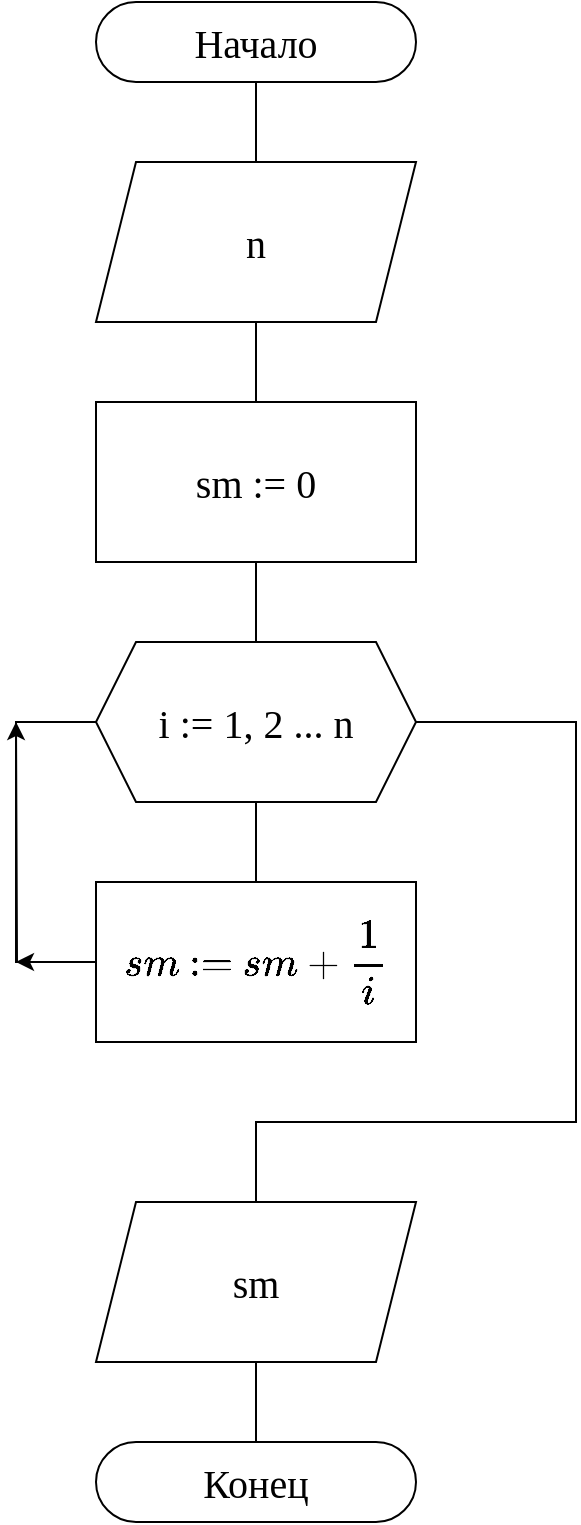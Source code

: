 <mxfile version="15.2.7" type="device"><diagram id="3d0G81-eHanSsDQdK00i" name="Страница 1"><mxGraphModel dx="1422" dy="822" grid="1" gridSize="10" guides="1" tooltips="1" connect="1" arrows="1" fold="1" page="1" pageScale="1" pageWidth="827" pageHeight="1169" math="1" shadow="0"><root><mxCell id="0"/><mxCell id="1" parent="0"/><mxCell id="MTUtTQM3wdi9k_aZPX4O-7" style="edgeStyle=orthogonalEdgeStyle;rounded=0;orthogonalLoop=1;jettySize=auto;html=1;exitX=0.5;exitY=1;exitDx=0;exitDy=0;entryX=0.5;entryY=0;entryDx=0;entryDy=0;endArrow=none;endFill=0;fontFamily=Times New Roman;fontStyle=0;fontSize=20;" parent="1" source="MTUtTQM3wdi9k_aZPX4O-1" target="MTUtTQM3wdi9k_aZPX4O-2" edge="1"><mxGeometry relative="1" as="geometry"/></mxCell><mxCell id="MTUtTQM3wdi9k_aZPX4O-1" value="Начало" style="rounded=1;whiteSpace=wrap;html=1;arcSize=50;fontFamily=Times New Roman;fontStyle=0;fontSize=20;" parent="1" vertex="1"><mxGeometry x="280" y="80" width="160" height="40" as="geometry"/></mxCell><mxCell id="MTUtTQM3wdi9k_aZPX4O-8" style="edgeStyle=orthogonalEdgeStyle;rounded=0;orthogonalLoop=1;jettySize=auto;html=1;exitX=0.5;exitY=1;exitDx=0;exitDy=0;endArrow=none;endFill=0;fontFamily=Times New Roman;fontStyle=0;fontSize=20;" parent="1" source="MTUtTQM3wdi9k_aZPX4O-2" target="MTUtTQM3wdi9k_aZPX4O-3" edge="1"><mxGeometry relative="1" as="geometry"/></mxCell><mxCell id="MTUtTQM3wdi9k_aZPX4O-2" value="n" style="shape=parallelogram;perimeter=parallelogramPerimeter;whiteSpace=wrap;html=1;fixedSize=1;fontFamily=Times New Roman;fontStyle=0;fontSize=20;" parent="1" vertex="1"><mxGeometry x="280" y="160" width="160" height="80" as="geometry"/></mxCell><mxCell id="MTUtTQM3wdi9k_aZPX4O-10" style="edgeStyle=orthogonalEdgeStyle;rounded=0;orthogonalLoop=1;jettySize=auto;html=1;exitX=0.5;exitY=1;exitDx=0;exitDy=0;entryX=0.5;entryY=0;entryDx=0;entryDy=0;endArrow=none;endFill=0;fontFamily=Times New Roman;fontStyle=0;fontSize=20;" parent="1" source="MTUtTQM3wdi9k_aZPX4O-3" target="MTUtTQM3wdi9k_aZPX4O-4" edge="1"><mxGeometry relative="1" as="geometry"/></mxCell><mxCell id="MTUtTQM3wdi9k_aZPX4O-3" value="sm := 0" style="rounded=0;whiteSpace=wrap;html=1;fontFamily=Times New Roman;fontStyle=0;fontSize=20;" parent="1" vertex="1"><mxGeometry x="280" y="280" width="160" height="80" as="geometry"/></mxCell><mxCell id="MTUtTQM3wdi9k_aZPX4O-11" style="edgeStyle=orthogonalEdgeStyle;rounded=0;orthogonalLoop=1;jettySize=auto;html=1;exitX=0.5;exitY=1;exitDx=0;exitDy=0;entryX=0.5;entryY=0;entryDx=0;entryDy=0;endArrow=none;endFill=0;fontFamily=Times New Roman;fontStyle=0;fontSize=20;" parent="1" source="MTUtTQM3wdi9k_aZPX4O-4" target="MTUtTQM3wdi9k_aZPX4O-5" edge="1"><mxGeometry relative="1" as="geometry"/></mxCell><mxCell id="MTUtTQM3wdi9k_aZPX4O-19" style="edgeStyle=orthogonalEdgeStyle;rounded=0;orthogonalLoop=1;jettySize=auto;html=1;entryX=0.5;entryY=0;entryDx=0;entryDy=0;endArrow=none;endFill=0;exitX=1;exitY=0.5;exitDx=0;exitDy=0;fontFamily=Times New Roman;fontStyle=0;fontSize=20;" parent="1" source="MTUtTQM3wdi9k_aZPX4O-4" target="MTUtTQM3wdi9k_aZPX4O-6" edge="1"><mxGeometry relative="1" as="geometry"><Array as="points"><mxPoint x="520" y="440"/><mxPoint x="520" y="640"/><mxPoint x="360" y="640"/></Array></mxGeometry></mxCell><mxCell id="MTUtTQM3wdi9k_aZPX4O-4" value="i := 1, 2 ... n" style="shape=hexagon;perimeter=hexagonPerimeter2;whiteSpace=wrap;html=1;fixedSize=1;size=20;fontFamily=Times New Roman;fontStyle=0;fontSize=20;" parent="1" vertex="1"><mxGeometry x="280" y="400" width="160" height="80" as="geometry"/></mxCell><mxCell id="MTUtTQM3wdi9k_aZPX4O-15" style="edgeStyle=orthogonalEdgeStyle;rounded=0;orthogonalLoop=1;jettySize=auto;html=1;exitX=0;exitY=0.5;exitDx=0;exitDy=0;endArrow=classic;endFill=1;fontFamily=Times New Roman;fontStyle=0;fontSize=20;" parent="1" source="MTUtTQM3wdi9k_aZPX4O-5" edge="1"><mxGeometry relative="1" as="geometry"><mxPoint x="240" y="560" as="targetPoint"/></mxGeometry></mxCell><mxCell id="MTUtTQM3wdi9k_aZPX4O-16" style="edgeStyle=orthogonalEdgeStyle;rounded=0;orthogonalLoop=1;jettySize=auto;html=1;endArrow=classic;endFill=1;fontFamily=Times New Roman;fontStyle=0;fontSize=20;" parent="1" source="MTUtTQM3wdi9k_aZPX4O-5" edge="1"><mxGeometry relative="1" as="geometry"><mxPoint x="240" y="440" as="targetPoint"/></mxGeometry></mxCell><mxCell id="MTUtTQM3wdi9k_aZPX4O-17" style="edgeStyle=orthogonalEdgeStyle;rounded=0;orthogonalLoop=1;jettySize=auto;html=1;entryX=0;entryY=0.5;entryDx=0;entryDy=0;endArrow=none;endFill=0;exitX=0;exitY=0.5;exitDx=0;exitDy=0;fontFamily=Times New Roman;fontStyle=0;fontSize=20;" parent="1" source="MTUtTQM3wdi9k_aZPX4O-5" target="MTUtTQM3wdi9k_aZPX4O-4" edge="1"><mxGeometry relative="1" as="geometry"><Array as="points"><mxPoint x="240" y="560"/><mxPoint x="240" y="440"/></Array></mxGeometry></mxCell><mxCell id="MTUtTQM3wdi9k_aZPX4O-5" value="`sm := sm + 1/i`" style="rounded=0;whiteSpace=wrap;html=1;fontFamily=Times New Roman;fontStyle=0;fontSize=20;" parent="1" vertex="1"><mxGeometry x="280" y="520" width="160" height="80" as="geometry"/></mxCell><mxCell id="MTUtTQM3wdi9k_aZPX4O-21" value="" style="edgeStyle=orthogonalEdgeStyle;rounded=0;orthogonalLoop=1;jettySize=auto;html=1;endArrow=none;endFill=0;fontFamily=Times New Roman;fontStyle=0;fontSize=20;" parent="1" source="MTUtTQM3wdi9k_aZPX4O-6" target="MTUtTQM3wdi9k_aZPX4O-20" edge="1"><mxGeometry relative="1" as="geometry"/></mxCell><mxCell id="MTUtTQM3wdi9k_aZPX4O-6" value="sm" style="shape=parallelogram;perimeter=parallelogramPerimeter;whiteSpace=wrap;html=1;fixedSize=1;fontFamily=Times New Roman;fontStyle=0;fontSize=20;" parent="1" vertex="1"><mxGeometry x="280" y="680" width="160" height="80" as="geometry"/></mxCell><mxCell id="MTUtTQM3wdi9k_aZPX4O-20" value="Конец" style="rounded=1;whiteSpace=wrap;html=1;arcSize=50;fontFamily=Times New Roman;fontStyle=0;fontSize=20;" parent="1" vertex="1"><mxGeometry x="280" y="800" width="160" height="40" as="geometry"/></mxCell></root></mxGraphModel></diagram></mxfile>